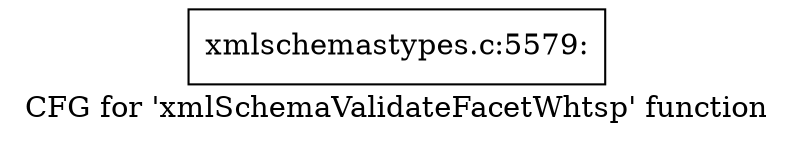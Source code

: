 digraph "CFG for 'xmlSchemaValidateFacetWhtsp' function" {
	label="CFG for 'xmlSchemaValidateFacetWhtsp' function";

	Node0x557d8da974a0 [shape=record,label="{xmlschemastypes.c:5579:}"];
}
